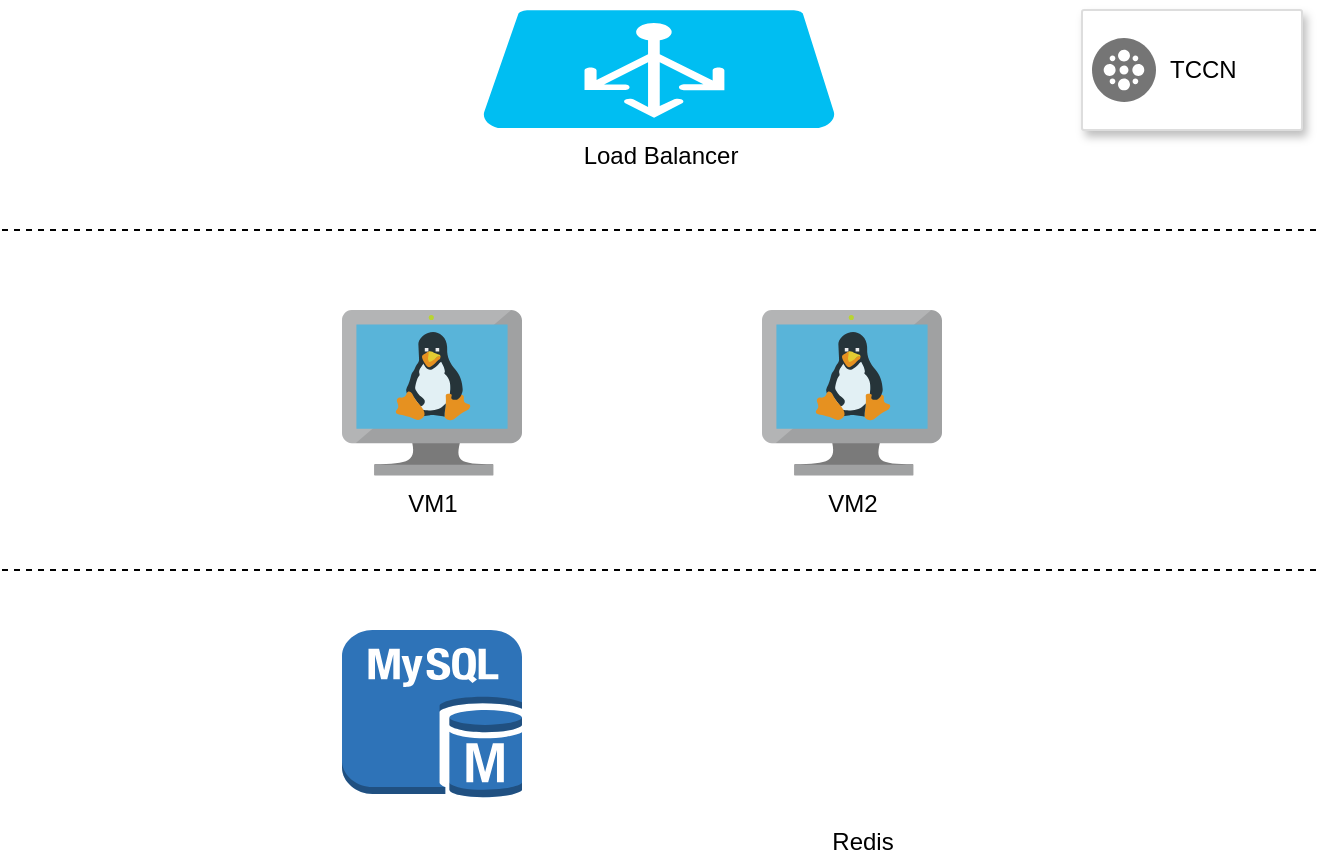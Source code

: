 <mxfile version="14.9.5" type="github">
  <diagram id="arXlALTN_GTKxctONamy" name="Page-1">
    <mxGraphModel dx="910" dy="465" grid="1" gridSize="10" guides="1" tooltips="1" connect="1" arrows="1" fold="1" page="1" pageScale="1" pageWidth="827" pageHeight="1169" math="0" shadow="0">
      <root>
        <mxCell id="0" />
        <mxCell id="1" parent="0" />
        <mxCell id="8qGtzNrWUACriN8Q6oQf-7" value="VM1" style="aspect=fixed;html=1;points=[];align=center;image;fontSize=12;image=img/lib/mscae/VM_Linux.svg;" parent="1" vertex="1">
          <mxGeometry x="270" y="240" width="90" height="82.8" as="geometry" />
        </mxCell>
        <mxCell id="8qGtzNrWUACriN8Q6oQf-10" value="Load Balancer" style="verticalLabelPosition=bottom;html=1;verticalAlign=top;align=center;strokeColor=none;fillColor=#00BEF2;shape=mxgraph.azure.azure_load_balancer;" parent="1" vertex="1">
          <mxGeometry x="340" y="90" width="177" height="59" as="geometry" />
        </mxCell>
        <mxCell id="8qGtzNrWUACriN8Q6oQf-11" value="VM2" style="aspect=fixed;html=1;points=[];align=center;image;fontSize=12;image=img/lib/mscae/VM_Linux.svg;" parent="1" vertex="1">
          <mxGeometry x="480" y="240" width="90" height="82.8" as="geometry" />
        </mxCell>
        <mxCell id="8qGtzNrWUACriN8Q6oQf-12" value="" style="outlineConnect=0;dashed=0;verticalLabelPosition=bottom;verticalAlign=top;align=center;html=1;shape=mxgraph.aws3.mysql_db_instance;fillColor=#2E73B8;gradientColor=none;" parent="1" vertex="1">
          <mxGeometry x="270" y="400" width="90" height="84" as="geometry" />
        </mxCell>
        <mxCell id="8qGtzNrWUACriN8Q6oQf-14" value="Redis" style="shape=image;html=1;verticalAlign=top;verticalLabelPosition=bottom;labelBackgroundColor=#ffffff;imageAspect=0;aspect=fixed;image=https://cdn4.iconfinder.com/data/icons/redis-2/1451/Untitled-2-128.png" parent="1" vertex="1">
          <mxGeometry x="480" y="392" width="100" height="100" as="geometry" />
        </mxCell>
        <mxCell id="8qGtzNrWUACriN8Q6oQf-17" value="" style="endArrow=none;dashed=1;html=1;" parent="1" edge="1">
          <mxGeometry width="50" height="50" relative="1" as="geometry">
            <mxPoint x="100" y="200" as="sourcePoint" />
            <mxPoint x="760" y="200" as="targetPoint" />
          </mxGeometry>
        </mxCell>
        <mxCell id="8qGtzNrWUACriN8Q6oQf-18" value="" style="endArrow=none;dashed=1;html=1;" parent="1" edge="1">
          <mxGeometry width="50" height="50" relative="1" as="geometry">
            <mxPoint x="100" y="370" as="sourcePoint" />
            <mxPoint x="760" y="370" as="targetPoint" />
          </mxGeometry>
        </mxCell>
        <mxCell id="SpZybrLnGqleWVx8yywC-1" value="" style="strokeColor=#dddddd;shadow=1;strokeWidth=1;rounded=1;absoluteArcSize=1;arcSize=2;" parent="1" vertex="1">
          <mxGeometry x="640" y="90" width="110" height="60" as="geometry" />
        </mxCell>
        <mxCell id="SpZybrLnGqleWVx8yywC-2" value="&lt;div&gt;TCCN&lt;/div&gt;" style="dashed=0;connectable=0;html=1;fillColor=#757575;strokeColor=none;shape=mxgraph.gcp2.cluster;part=1;labelPosition=right;verticalLabelPosition=middle;align=left;verticalAlign=middle;spacingLeft=5;fontSize=12;" parent="SpZybrLnGqleWVx8yywC-1" vertex="1">
          <mxGeometry y="0.5" width="32" height="32" relative="1" as="geometry">
            <mxPoint x="5" y="-16" as="offset" />
          </mxGeometry>
        </mxCell>
      </root>
    </mxGraphModel>
  </diagram>
</mxfile>
